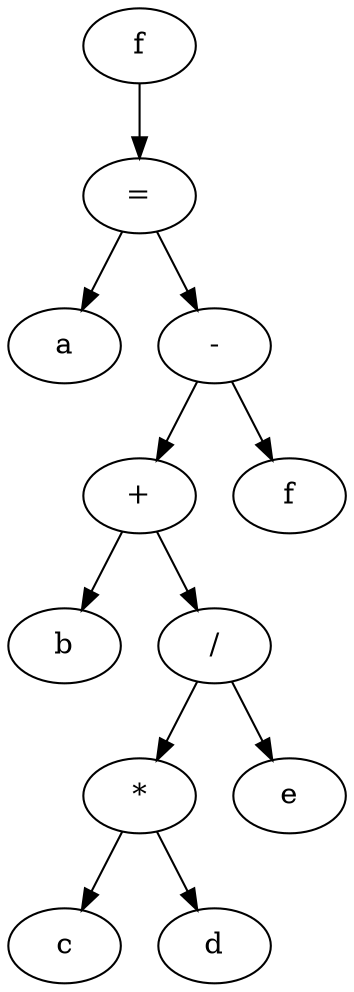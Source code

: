 # Executado assim: ./output2dot.sh 
# https://graphviz.org/doc/info/lang.html
digraph {
  x55d1aba94370 -> x55d1aba94950
  x55d1aba94950 -> x55d1aba949a0
  x55d1aba949a0 [label="a"]
  x55d1aba94950 -> x55d1aba948e0
  x55d1aba948e0 -> x55d1aba94800
  x55d1aba94800 -> x55d1aba945a0
  x55d1aba945a0 [label="b"]
  x55d1aba94800 -> x55d1aba94790
  x55d1aba94790 -> x55d1aba946b0
  x55d1aba946b0 -> x55d1aba94610
  x55d1aba94610 [label="c"]
  x55d1aba946b0 -> x55d1aba94680
  x55d1aba94680 [label="d"]
  x55d1aba946b0 [label="*"]
  x55d1aba94790 -> x55d1aba94760
  x55d1aba94760 [label="e"]
  x55d1aba94790 [label="/"]
  x55d1aba94800 [label="+"]
  x55d1aba948e0 -> x55d1aba948b0
  x55d1aba948b0 [label="f"]
  x55d1aba948e0 [label="-"]
  x55d1aba94950 [label="="]
  x55d1aba94370 [label="f"]
}
